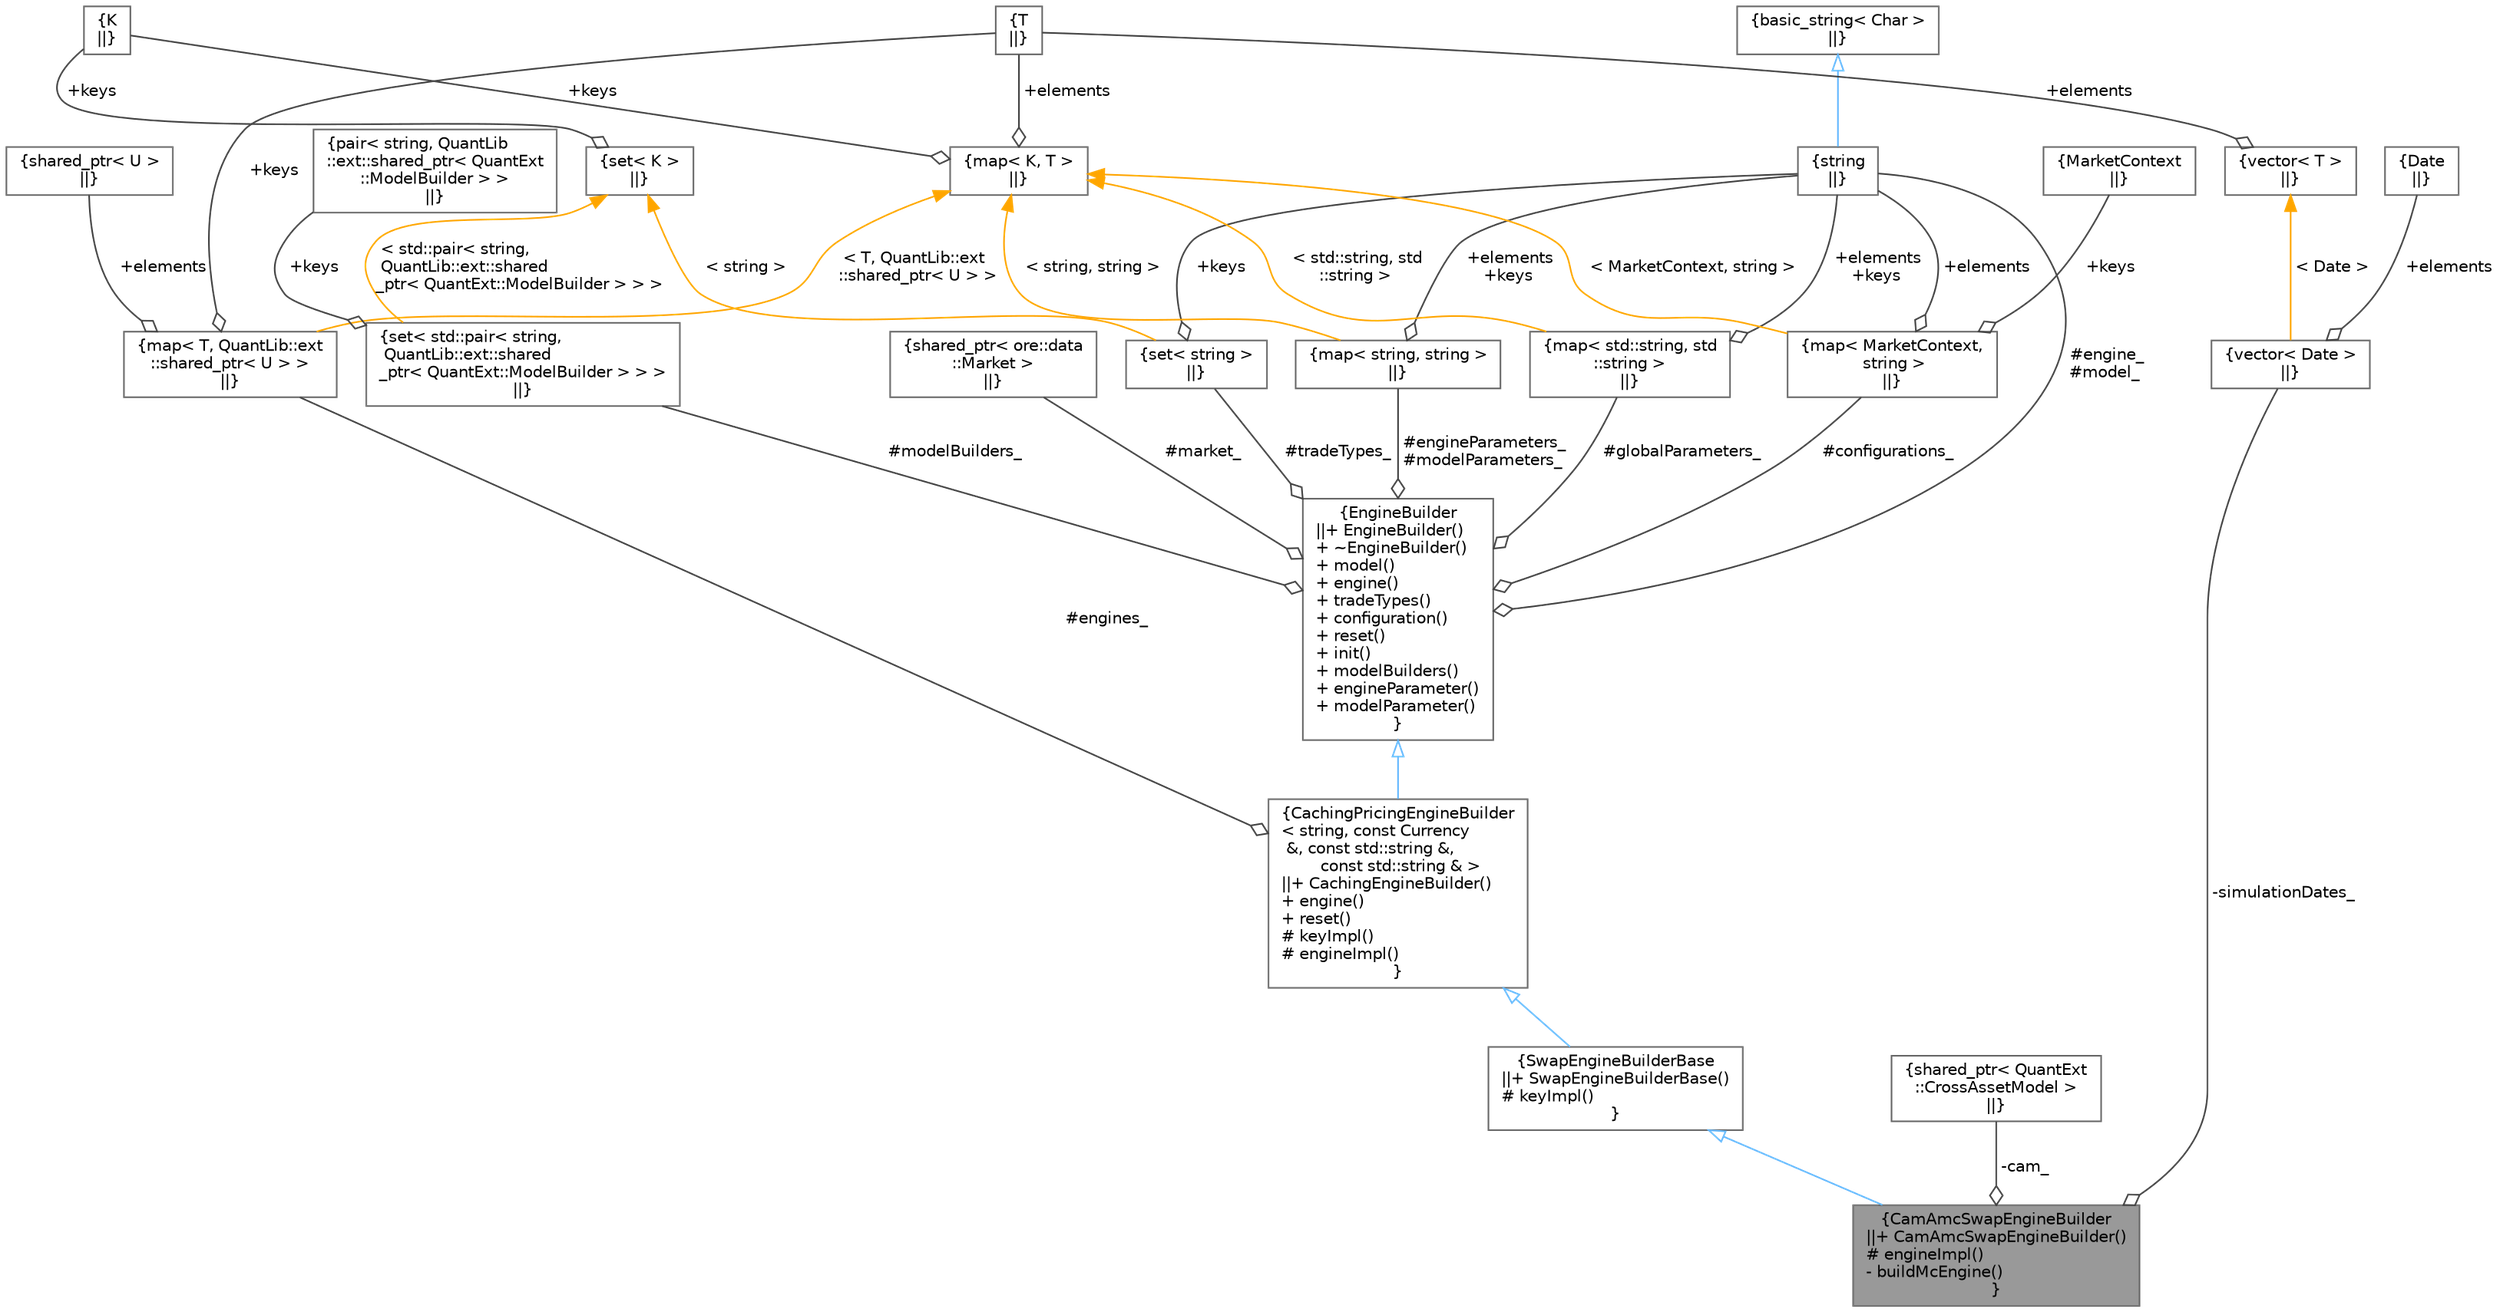 digraph "CamAmcSwapEngineBuilder"
{
 // INTERACTIVE_SVG=YES
 // LATEX_PDF_SIZE
  bgcolor="transparent";
  edge [fontname=Helvetica,fontsize=10,labelfontname=Helvetica,labelfontsize=10];
  node [fontname=Helvetica,fontsize=10,shape=box,height=0.2,width=0.4];
  Node1 [label="{CamAmcSwapEngineBuilder\n||+ CamAmcSwapEngineBuilder()\l# engineImpl()\l- buildMcEngine()\l}",height=0.2,width=0.4,color="gray40", fillcolor="grey60", style="filled", fontcolor="black",tooltip="Implementation of SwapEngineBuilderBase using MC pricer for external cam / AMC."];
  Node2 -> Node1 [dir="back",color="steelblue1",style="solid",arrowtail="onormal"];
  Node2 [label="{SwapEngineBuilderBase\n||+ SwapEngineBuilderBase()\l# keyImpl()\l}",height=0.2,width=0.4,color="gray40", fillcolor="white", style="filled",URL="$classore_1_1data_1_1_swap_engine_builder_base.html",tooltip="Engine Builder base class for Single Currency Swaps."];
  Node3 -> Node2 [dir="back",color="steelblue1",style="solid",arrowtail="onormal"];
  Node3 [label="{CachingPricingEngineBuilder\l\< string, const Currency\l &, const std::string &,\l const std::string & \>\n||+ CachingEngineBuilder()\l+ engine()\l+ reset()\l# keyImpl()\l# engineImpl()\l}",height=0.2,width=0.4,color="gray40", fillcolor="white", style="filled",URL="$classore_1_1data_1_1_caching_engine_builder.html",tooltip="Abstract template EngineBuilder class that can cache engines and coupon pricers."];
  Node4 -> Node3 [dir="back",color="steelblue1",style="solid",arrowtail="onormal"];
  Node4 [label="{EngineBuilder\n||+ EngineBuilder()\l+ ~EngineBuilder()\l+ model()\l+ engine()\l+ tradeTypes()\l+ configuration()\l+ reset()\l+ init()\l+ modelBuilders()\l+ engineParameter()\l+ modelParameter()\l}",height=0.2,width=0.4,color="gray40", fillcolor="white", style="filled",URL="$classore_1_1data_1_1_engine_builder.html",tooltip="Base PricingEngine Builder class for a specific model and engine."];
  Node5 -> Node4 [color="grey25",style="solid",label=" #engine_\n#model_" ,arrowhead="odiamond"];
  Node5 [label="{string\n||}",height=0.2,width=0.4,color="gray40", fillcolor="white", style="filled",tooltip=" "];
  Node6 -> Node5 [dir="back",color="steelblue1",style="solid",arrowtail="onormal"];
  Node6 [label="{basic_string\< Char \>\n||}",height=0.2,width=0.4,color="gray40", fillcolor="white", style="filled",tooltip=" "];
  Node7 -> Node4 [color="grey25",style="solid",label=" #tradeTypes_" ,arrowhead="odiamond"];
  Node7 [label="{set\< string \>\n||}",height=0.2,width=0.4,color="gray40", fillcolor="white", style="filled",tooltip=" "];
  Node5 -> Node7 [color="grey25",style="solid",label=" +keys" ,arrowhead="odiamond"];
  Node8 -> Node7 [dir="back",color="orange",style="solid",label=" \< string \>" ];
  Node8 [label="{set\< K \>\n||}",height=0.2,width=0.4,color="gray40", fillcolor="white", style="filled",tooltip=" "];
  Node9 -> Node8 [color="grey25",style="solid",label=" +keys" ,arrowhead="odiamond"];
  Node9 [label="{K\n||}",height=0.2,width=0.4,color="gray40", fillcolor="white", style="filled",tooltip=" "];
  Node10 -> Node4 [color="grey25",style="solid",label=" #market_" ,arrowhead="odiamond"];
  Node10 [label="{shared_ptr\< ore::data\l::Market \>\n||}",height=0.2,width=0.4,color="gray40", fillcolor="white", style="filled",tooltip=" "];
  Node11 -> Node4 [color="grey25",style="solid",label=" #configurations_" ,arrowhead="odiamond"];
  Node11 [label="{map\< MarketContext,\l string \>\n||}",height=0.2,width=0.4,color="gray40", fillcolor="white", style="filled",tooltip=" "];
  Node12 -> Node11 [color="grey25",style="solid",label=" +keys" ,arrowhead="odiamond"];
  Node12 [label="{MarketContext\n||}",height=0.2,width=0.4,color="gray40", fillcolor="white", style="filled",tooltip=" "];
  Node5 -> Node11 [color="grey25",style="solid",label=" +elements" ,arrowhead="odiamond"];
  Node13 -> Node11 [dir="back",color="orange",style="solid",label=" \< MarketContext, string \>" ];
  Node13 [label="{map\< K, T \>\n||}",height=0.2,width=0.4,color="gray40", fillcolor="white", style="filled",tooltip=" "];
  Node9 -> Node13 [color="grey25",style="solid",label=" +keys" ,arrowhead="odiamond"];
  Node14 -> Node13 [color="grey25",style="solid",label=" +elements" ,arrowhead="odiamond"];
  Node14 [label="{T\n||}",height=0.2,width=0.4,color="gray40", fillcolor="white", style="filled",tooltip=" "];
  Node15 -> Node4 [color="grey25",style="solid",label=" #engineParameters_\n#modelParameters_" ,arrowhead="odiamond"];
  Node15 [label="{map\< string, string \>\n||}",height=0.2,width=0.4,color="gray40", fillcolor="white", style="filled",tooltip=" "];
  Node5 -> Node15 [color="grey25",style="solid",label=" +elements\n+keys" ,arrowhead="odiamond"];
  Node13 -> Node15 [dir="back",color="orange",style="solid",label=" \< string, string \>" ];
  Node16 -> Node4 [color="grey25",style="solid",label=" #globalParameters_" ,arrowhead="odiamond"];
  Node16 [label="{map\< std::string, std\l::string \>\n||}",height=0.2,width=0.4,color="gray40", fillcolor="white", style="filled",tooltip=" "];
  Node5 -> Node16 [color="grey25",style="solid",label=" +elements\n+keys" ,arrowhead="odiamond"];
  Node13 -> Node16 [dir="back",color="orange",style="solid",label=" \< std::string, std\l::string \>" ];
  Node17 -> Node4 [color="grey25",style="solid",label=" #modelBuilders_" ,arrowhead="odiamond"];
  Node17 [label="{set\< std::pair\< string,\l QuantLib::ext::shared\l_ptr\< QuantExt::ModelBuilder \> \> \>\n||}",height=0.2,width=0.4,color="gray40", fillcolor="white", style="filled",tooltip=" "];
  Node18 -> Node17 [color="grey25",style="solid",label=" +keys" ,arrowhead="odiamond"];
  Node18 [label="{pair\< string, QuantLib\l::ext::shared_ptr\< QuantExt\l::ModelBuilder \> \>\n||}",height=0.2,width=0.4,color="gray40", fillcolor="white", style="filled",tooltip=" "];
  Node8 -> Node17 [dir="back",color="orange",style="solid",label=" \< std::pair\< string,\l QuantLib::ext::shared\l_ptr\< QuantExt::ModelBuilder \> \> \>" ];
  Node19 -> Node3 [color="grey25",style="solid",label=" #engines_" ,arrowhead="odiamond"];
  Node19 [label="{map\< T, QuantLib::ext\l::shared_ptr\< U \> \>\n||}",height=0.2,width=0.4,color="gray40", fillcolor="white", style="filled",tooltip=" "];
  Node14 -> Node19 [color="grey25",style="solid",label=" +keys" ,arrowhead="odiamond"];
  Node20 -> Node19 [color="grey25",style="solid",label=" +elements" ,arrowhead="odiamond"];
  Node20 [label="{shared_ptr\< U \>\n||}",height=0.2,width=0.4,color="gray40", fillcolor="white", style="filled",tooltip=" "];
  Node13 -> Node19 [dir="back",color="orange",style="solid",label=" \< T, QuantLib::ext\l::shared_ptr\< U \> \>" ];
  Node21 -> Node1 [color="grey25",style="solid",label=" -cam_" ,arrowhead="odiamond"];
  Node21 [label="{shared_ptr\< QuantExt\l::CrossAssetModel \>\n||}",height=0.2,width=0.4,color="gray40", fillcolor="white", style="filled",tooltip=" "];
  Node22 -> Node1 [color="grey25",style="solid",label=" -simulationDates_" ,arrowhead="odiamond"];
  Node22 [label="{vector\< Date \>\n||}",height=0.2,width=0.4,color="gray40", fillcolor="white", style="filled",tooltip=" "];
  Node23 -> Node22 [color="grey25",style="solid",label=" +elements" ,arrowhead="odiamond"];
  Node23 [label="{Date\n||}",height=0.2,width=0.4,color="gray40", fillcolor="white", style="filled",tooltip=" "];
  Node24 -> Node22 [dir="back",color="orange",style="solid",label=" \< Date \>" ];
  Node24 [label="{vector\< T \>\n||}",height=0.2,width=0.4,color="gray40", fillcolor="white", style="filled",tooltip=" "];
  Node14 -> Node24 [color="grey25",style="solid",label=" +elements" ,arrowhead="odiamond"];
}
